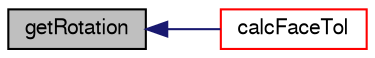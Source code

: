 digraph "getRotation"
{
  bgcolor="transparent";
  edge [fontname="FreeSans",fontsize="10",labelfontname="FreeSans",labelfontsize="10"];
  node [fontname="FreeSans",fontsize="10",shape=record];
  rankdir="LR";
  Node184 [label="getRotation",height=0.2,width=0.4,color="black", fillcolor="grey75", style="filled", fontcolor="black"];
  Node184 -> Node185 [dir="back",color="midnightblue",fontsize="10",style="solid",fontname="FreeSans"];
  Node185 [label="calcFaceTol",height=0.2,width=0.4,color="red",URL="$a27426.html#ad3d3e65f39a047092bc000d938b3adf1",tooltip="Calculate typical tolerance per face. Is currently max distance. "];
}
